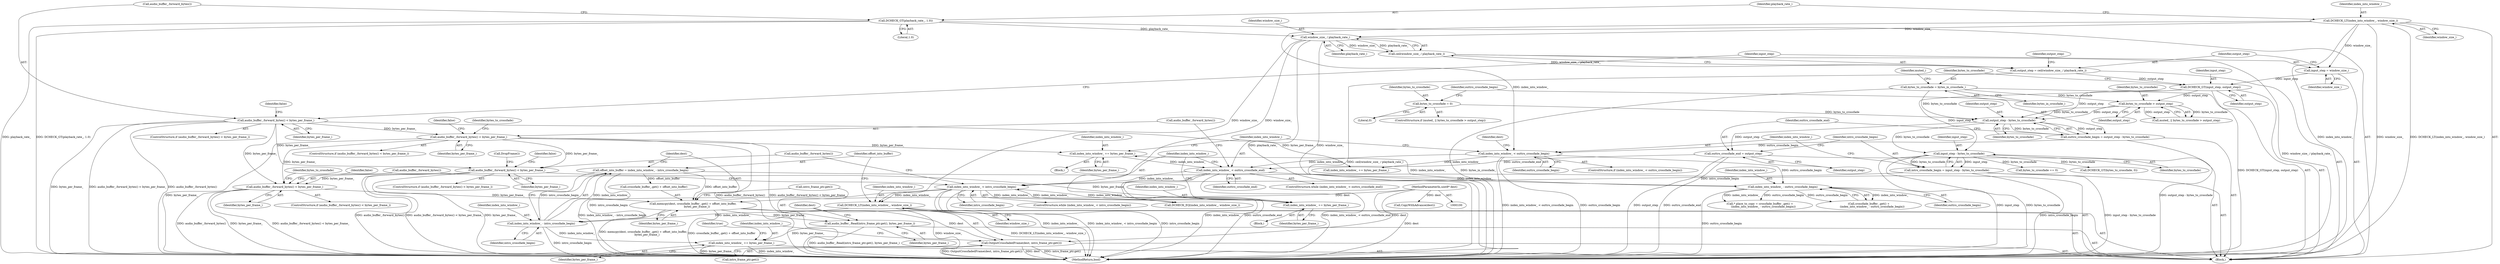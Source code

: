 digraph "1_Chrome_802ecdb9cee0d66fe546bdf24e98150f8f716ad8_0@API" {
"1000240" [label="(Call,memcpy(dest, crossfade_buffer_.get() + offset_into_buffer,\n         bytes_per_frame_))"];
"1000101" [label="(MethodParameterIn,uint8* dest)"];
"1000235" [label="(Call,offset_into_buffer = index_into_window_ - intro_crossfade_begin)"];
"1000237" [label="(Call,index_into_window_ - intro_crossfade_begin)"];
"1000231" [label="(Call,DCHECK_LT(index_into_window_, window_size_))"];
"1000201" [label="(Call,index_into_window_ < intro_crossfade_begin)"];
"1000212" [label="(Call,index_into_window_ += bytes_per_frame_)"];
"1000206" [label="(Call,audio_buffer_.forward_bytes() < bytes_per_frame_)"];
"1000110" [label="(Call,audio_buffer_.forward_bytes() < bytes_per_frame_)"];
"1000179" [label="(Call,audio_buffer_.forward_bytes() < bytes_per_frame_)"];
"1000174" [label="(Call,index_into_window_ < outtro_crossfade_end)"];
"1000162" [label="(Call,index_into_window_ < outtro_crossfade_begin)"];
"1000103" [label="(Call,DCHECK_LT(index_into_window_, window_size_))"];
"1000146" [label="(Call,outtro_crossfade_begin = output_step - bytes_to_crossfade)"];
"1000148" [label="(Call,output_step - bytes_to_crossfade)"];
"1000139" [label="(Call,bytes_to_crossfade > output_step)"];
"1000133" [label="(Call,bytes_to_crossfade = bytes_in_crossfade_)"];
"1000129" [label="(Call,DCHECK_GT(input_step, output_step))"];
"1000116" [label="(Call,input_step = window_size_)"];
"1000120" [label="(Call,output_step = ceil(window_size_ / playback_rate_))"];
"1000122" [label="(Call,ceil(window_size_ / playback_rate_))"];
"1000123" [label="(Call,window_size_ / playback_rate_)"];
"1000106" [label="(Call,DCHECK_GT(playback_rate_, 1.0))"];
"1000142" [label="(Call,bytes_to_crossfade = 0)"];
"1000197" [label="(Call,index_into_window_ += bytes_per_frame_)"];
"1000192" [label="(Call,index_into_window_ - outtro_crossfade_begin)"];
"1000152" [label="(Call,outtro_crossfade_end = output_step)"];
"1000156" [label="(Call,intro_crossfade_begin = input_step - bytes_to_crossfade)"];
"1000158" [label="(Call,input_step - bytes_to_crossfade)"];
"1000216" [label="(Call,audio_buffer_.forward_bytes() < bytes_per_frame_)"];
"1000247" [label="(Call,audio_buffer_.Read(intro_frame_ptr.get(), bytes_per_frame_))"];
"1000253" [label="(Call,index_into_window_ += bytes_per_frame_)"];
"1000250" [label="(Call,OutputCrossfadedFrame(dest, intro_frame_ptr.get()))"];
"1000135" [label="(Identifier,bytes_in_crossfade_)"];
"1000150" [label="(Identifier,bytes_to_crossfade)"];
"1000249" [label="(Identifier,bytes_per_frame_)"];
"1000156" [label="(Call,intro_crossfade_begin = input_step - bytes_to_crossfade)"];
"1000245" [label="(Identifier,bytes_per_frame_)"];
"1000163" [label="(Identifier,index_into_window_)"];
"1000116" [label="(Call,input_step = window_size_)"];
"1000161" [label="(ControlStructure,if (index_into_window_ < outtro_crossfade_begin))"];
"1000257" [label="(Identifier,true)"];
"1000250" [label="(Call,OutputCrossfadedFrame(dest, intro_frame_ptr.get()))"];
"1000213" [label="(Identifier,index_into_window_)"];
"1000176" [label="(Identifier,outtro_crossfade_end)"];
"1000199" [label="(Identifier,bytes_per_frame_)"];
"1000232" [label="(Identifier,index_into_window_)"];
"1000179" [label="(Call,audio_buffer_.forward_bytes() < bytes_per_frame_)"];
"1000192" [label="(Call,index_into_window_ - outtro_crossfade_begin)"];
"1000107" [label="(Identifier,playback_rate_)"];
"1000125" [label="(Identifier,playback_rate_)"];
"1000143" [label="(Identifier,bytes_to_crossfade)"];
"1000154" [label="(Identifier,output_step)"];
"1000254" [label="(Identifier,index_into_window_)"];
"1000134" [label="(Identifier,bytes_to_crossfade)"];
"1000239" [label="(Identifier,intro_crossfade_begin)"];
"1000222" [label="(Call,bytes_to_crossfade == 0)"];
"1000147" [label="(Identifier,outtro_crossfade_begin)"];
"1000183" [label="(Identifier,false)"];
"1000101" [label="(MethodParameterIn,uint8* dest)"];
"1000212" [label="(Call,index_into_window_ += bytes_per_frame_)"];
"1000118" [label="(Identifier,window_size_)"];
"1000123" [label="(Call,window_size_ / playback_rate_)"];
"1000185" [label="(Identifier,bytes_to_crossfade)"];
"1000166" [label="(Call,CopyWithAdvance(dest))"];
"1000104" [label="(Identifier,index_into_window_)"];
"1000142" [label="(Call,bytes_to_crossfade = 0)"];
"1000177" [label="(Block,)"];
"1000203" [label="(Identifier,intro_crossfade_begin)"];
"1000211" [label="(Call,DropFrame())"];
"1000148" [label="(Call,output_step - bytes_to_crossfade)"];
"1000236" [label="(Identifier,offset_into_buffer)"];
"1000140" [label="(Identifier,bytes_to_crossfade)"];
"1000167" [label="(Identifier,dest)"];
"1000205" [label="(ControlStructure,if (audio_buffer_.forward_bytes() < bytes_per_frame_))"];
"1000131" [label="(Identifier,output_step)"];
"1000174" [label="(Call,index_into_window_ < outtro_crossfade_end)"];
"1000149" [label="(Identifier,output_step)"];
"1000164" [label="(Identifier,outtro_crossfade_begin)"];
"1000184" [label="(Call,DCHECK_GT(bytes_to_crossfade, 0))"];
"1000190" [label="(Call,crossfade_buffer_.get() +\n        (index_into_window_ - outtro_crossfade_begin))"];
"1000141" [label="(Identifier,output_step)"];
"1000233" [label="(Identifier,window_size_)"];
"1000139" [label="(Call,bytes_to_crossfade > output_step)"];
"1000207" [label="(Call,audio_buffer_.forward_bytes())"];
"1000235" [label="(Call,offset_into_buffer = index_into_window_ - intro_crossfade_begin)"];
"1000237" [label="(Call,index_into_window_ - intro_crossfade_begin)"];
"1000231" [label="(Call,DCHECK_LT(index_into_window_, window_size_))"];
"1000117" [label="(Identifier,input_step)"];
"1000251" [label="(Identifier,dest)"];
"1000160" [label="(Identifier,bytes_to_crossfade)"];
"1000240" [label="(Call,memcpy(dest, crossfade_buffer_.get() + offset_into_buffer,\n         bytes_per_frame_))"];
"1000217" [label="(Call,audio_buffer_.forward_bytes())"];
"1000157" [label="(Identifier,intro_crossfade_begin)"];
"1000138" [label="(Identifier,muted_)"];
"1000103" [label="(Call,DCHECK_LT(index_into_window_, window_size_))"];
"1000129" [label="(Call,DCHECK_GT(input_step, output_step))"];
"1000128" [label="(Identifier,output_step)"];
"1000158" [label="(Call,input_step - bytes_to_crossfade)"];
"1000111" [label="(Call,audio_buffer_.forward_bytes())"];
"1000215" [label="(ControlStructure,if (audio_buffer_.forward_bytes() < bytes_per_frame_))"];
"1000201" [label="(Call,index_into_window_ < intro_crossfade_begin)"];
"1000122" [label="(Call,ceil(window_size_ / playback_rate_))"];
"1000130" [label="(Identifier,input_step)"];
"1000247" [label="(Call,audio_buffer_.Read(intro_frame_ptr.get(), bytes_per_frame_))"];
"1000109" [label="(ControlStructure,if (audio_buffer_.forward_bytes() < bytes_per_frame_))"];
"1000136" [label="(ControlStructure,if (muted_ || bytes_to_crossfade > output_step))"];
"1000168" [label="(Call,index_into_window_ += bytes_per_frame_)"];
"1000188" [label="(Call,* place_to_copy = crossfade_buffer_.get() +\n        (index_into_window_ - outtro_crossfade_begin))"];
"1000200" [label="(ControlStructure,while (index_into_window_ < intro_crossfade_begin))"];
"1000181" [label="(Identifier,bytes_per_frame_)"];
"1000206" [label="(Call,audio_buffer_.forward_bytes() < bytes_per_frame_)"];
"1000159" [label="(Identifier,input_step)"];
"1000121" [label="(Identifier,output_step)"];
"1000110" [label="(Call,audio_buffer_.forward_bytes() < bytes_per_frame_)"];
"1000112" [label="(Identifier,bytes_per_frame_)"];
"1000220" [label="(Identifier,false)"];
"1000153" [label="(Identifier,outtro_crossfade_end)"];
"1000218" [label="(Identifier,bytes_per_frame_)"];
"1000180" [label="(Call,audio_buffer_.forward_bytes())"];
"1000223" [label="(Identifier,bytes_to_crossfade)"];
"1000253" [label="(Call,index_into_window_ += bytes_per_frame_)"];
"1000120" [label="(Call,output_step = ceil(window_size_ / playback_rate_))"];
"1000144" [label="(Literal,0)"];
"1000137" [label="(Call,muted_ || bytes_to_crossfade > output_step)"];
"1000124" [label="(Identifier,window_size_)"];
"1000202" [label="(Identifier,index_into_window_)"];
"1000248" [label="(Call,intro_frame_ptr.get())"];
"1000198" [label="(Identifier,index_into_window_)"];
"1000197" [label="(Call,index_into_window_ += bytes_per_frame_)"];
"1000146" [label="(Call,outtro_crossfade_begin = output_step - bytes_to_crossfade)"];
"1000175" [label="(Identifier,index_into_window_)"];
"1000162" [label="(Call,index_into_window_ < outtro_crossfade_begin)"];
"1000194" [label="(Identifier,outtro_crossfade_begin)"];
"1000108" [label="(Literal,1.0)"];
"1000204" [label="(Block,)"];
"1000214" [label="(Identifier,bytes_per_frame_)"];
"1000216" [label="(Call,audio_buffer_.forward_bytes() < bytes_per_frame_)"];
"1000242" [label="(Call,crossfade_buffer_.get() + offset_into_buffer)"];
"1000210" [label="(Identifier,false)"];
"1000258" [label="(MethodReturn,bool)"];
"1000133" [label="(Call,bytes_to_crossfade = bytes_in_crossfade_)"];
"1000102" [label="(Block,)"];
"1000178" [label="(ControlStructure,if (audio_buffer_.forward_bytes() < bytes_per_frame_))"];
"1000173" [label="(ControlStructure,while (index_into_window_ < outtro_crossfade_end))"];
"1000241" [label="(Identifier,dest)"];
"1000208" [label="(Identifier,bytes_per_frame_)"];
"1000114" [label="(Identifier,false)"];
"1000238" [label="(Identifier,index_into_window_)"];
"1000105" [label="(Identifier,window_size_)"];
"1000193" [label="(Identifier,index_into_window_)"];
"1000152" [label="(Call,outtro_crossfade_end = output_step)"];
"1000252" [label="(Call,intro_frame_ptr.get())"];
"1000106" [label="(Call,DCHECK_GT(playback_rate_, 1.0))"];
"1000226" [label="(Call,DCHECK_EQ(index_into_window_, window_size_))"];
"1000255" [label="(Identifier,bytes_per_frame_)"];
"1000240" -> "1000102"  [label="AST: "];
"1000240" -> "1000245"  [label="CFG: "];
"1000241" -> "1000240"  [label="AST: "];
"1000242" -> "1000240"  [label="AST: "];
"1000245" -> "1000240"  [label="AST: "];
"1000248" -> "1000240"  [label="CFG: "];
"1000240" -> "1000258"  [label="DDG: memcpy(dest, crossfade_buffer_.get() + offset_into_buffer,\n         bytes_per_frame_)"];
"1000240" -> "1000258"  [label="DDG: crossfade_buffer_.get() + offset_into_buffer"];
"1000101" -> "1000240"  [label="DDG: dest"];
"1000235" -> "1000240"  [label="DDG: offset_into_buffer"];
"1000216" -> "1000240"  [label="DDG: bytes_per_frame_"];
"1000240" -> "1000247"  [label="DDG: bytes_per_frame_"];
"1000240" -> "1000250"  [label="DDG: dest"];
"1000101" -> "1000100"  [label="AST: "];
"1000101" -> "1000258"  [label="DDG: dest"];
"1000101" -> "1000166"  [label="DDG: dest"];
"1000101" -> "1000250"  [label="DDG: dest"];
"1000235" -> "1000102"  [label="AST: "];
"1000235" -> "1000237"  [label="CFG: "];
"1000236" -> "1000235"  [label="AST: "];
"1000237" -> "1000235"  [label="AST: "];
"1000241" -> "1000235"  [label="CFG: "];
"1000235" -> "1000258"  [label="DDG: index_into_window_ - intro_crossfade_begin"];
"1000237" -> "1000235"  [label="DDG: index_into_window_"];
"1000237" -> "1000235"  [label="DDG: intro_crossfade_begin"];
"1000235" -> "1000242"  [label="DDG: offset_into_buffer"];
"1000237" -> "1000239"  [label="CFG: "];
"1000238" -> "1000237"  [label="AST: "];
"1000239" -> "1000237"  [label="AST: "];
"1000237" -> "1000258"  [label="DDG: intro_crossfade_begin"];
"1000231" -> "1000237"  [label="DDG: index_into_window_"];
"1000201" -> "1000237"  [label="DDG: intro_crossfade_begin"];
"1000237" -> "1000253"  [label="DDG: index_into_window_"];
"1000231" -> "1000102"  [label="AST: "];
"1000231" -> "1000233"  [label="CFG: "];
"1000232" -> "1000231"  [label="AST: "];
"1000233" -> "1000231"  [label="AST: "];
"1000236" -> "1000231"  [label="CFG: "];
"1000231" -> "1000258"  [label="DDG: DCHECK_LT(index_into_window_, window_size_)"];
"1000231" -> "1000258"  [label="DDG: window_size_"];
"1000201" -> "1000231"  [label="DDG: index_into_window_"];
"1000123" -> "1000231"  [label="DDG: window_size_"];
"1000201" -> "1000200"  [label="AST: "];
"1000201" -> "1000203"  [label="CFG: "];
"1000202" -> "1000201"  [label="AST: "];
"1000203" -> "1000201"  [label="AST: "];
"1000207" -> "1000201"  [label="CFG: "];
"1000217" -> "1000201"  [label="CFG: "];
"1000201" -> "1000258"  [label="DDG: index_into_window_ < intro_crossfade_begin"];
"1000201" -> "1000258"  [label="DDG: intro_crossfade_begin"];
"1000201" -> "1000258"  [label="DDG: index_into_window_"];
"1000212" -> "1000201"  [label="DDG: index_into_window_"];
"1000174" -> "1000201"  [label="DDG: index_into_window_"];
"1000156" -> "1000201"  [label="DDG: intro_crossfade_begin"];
"1000201" -> "1000212"  [label="DDG: index_into_window_"];
"1000201" -> "1000226"  [label="DDG: index_into_window_"];
"1000212" -> "1000204"  [label="AST: "];
"1000212" -> "1000214"  [label="CFG: "];
"1000213" -> "1000212"  [label="AST: "];
"1000214" -> "1000212"  [label="AST: "];
"1000202" -> "1000212"  [label="CFG: "];
"1000206" -> "1000212"  [label="DDG: bytes_per_frame_"];
"1000206" -> "1000205"  [label="AST: "];
"1000206" -> "1000208"  [label="CFG: "];
"1000207" -> "1000206"  [label="AST: "];
"1000208" -> "1000206"  [label="AST: "];
"1000210" -> "1000206"  [label="CFG: "];
"1000211" -> "1000206"  [label="CFG: "];
"1000206" -> "1000258"  [label="DDG: audio_buffer_.forward_bytes() < bytes_per_frame_"];
"1000206" -> "1000258"  [label="DDG: bytes_per_frame_"];
"1000206" -> "1000258"  [label="DDG: audio_buffer_.forward_bytes()"];
"1000110" -> "1000206"  [label="DDG: bytes_per_frame_"];
"1000179" -> "1000206"  [label="DDG: bytes_per_frame_"];
"1000206" -> "1000216"  [label="DDG: bytes_per_frame_"];
"1000110" -> "1000109"  [label="AST: "];
"1000110" -> "1000112"  [label="CFG: "];
"1000111" -> "1000110"  [label="AST: "];
"1000112" -> "1000110"  [label="AST: "];
"1000114" -> "1000110"  [label="CFG: "];
"1000117" -> "1000110"  [label="CFG: "];
"1000110" -> "1000258"  [label="DDG: bytes_per_frame_"];
"1000110" -> "1000258"  [label="DDG: audio_buffer_.forward_bytes() < bytes_per_frame_"];
"1000110" -> "1000258"  [label="DDG: audio_buffer_.forward_bytes()"];
"1000110" -> "1000168"  [label="DDG: bytes_per_frame_"];
"1000110" -> "1000179"  [label="DDG: bytes_per_frame_"];
"1000110" -> "1000216"  [label="DDG: bytes_per_frame_"];
"1000179" -> "1000178"  [label="AST: "];
"1000179" -> "1000181"  [label="CFG: "];
"1000180" -> "1000179"  [label="AST: "];
"1000181" -> "1000179"  [label="AST: "];
"1000183" -> "1000179"  [label="CFG: "];
"1000185" -> "1000179"  [label="CFG: "];
"1000179" -> "1000258"  [label="DDG: bytes_per_frame_"];
"1000179" -> "1000258"  [label="DDG: audio_buffer_.forward_bytes() < bytes_per_frame_"];
"1000179" -> "1000258"  [label="DDG: audio_buffer_.forward_bytes()"];
"1000179" -> "1000197"  [label="DDG: bytes_per_frame_"];
"1000179" -> "1000216"  [label="DDG: bytes_per_frame_"];
"1000174" -> "1000173"  [label="AST: "];
"1000174" -> "1000176"  [label="CFG: "];
"1000175" -> "1000174"  [label="AST: "];
"1000176" -> "1000174"  [label="AST: "];
"1000180" -> "1000174"  [label="CFG: "];
"1000202" -> "1000174"  [label="CFG: "];
"1000174" -> "1000258"  [label="DDG: outtro_crossfade_end"];
"1000174" -> "1000258"  [label="DDG: index_into_window_ < outtro_crossfade_end"];
"1000174" -> "1000258"  [label="DDG: index_into_window_"];
"1000162" -> "1000174"  [label="DDG: index_into_window_"];
"1000197" -> "1000174"  [label="DDG: index_into_window_"];
"1000152" -> "1000174"  [label="DDG: outtro_crossfade_end"];
"1000174" -> "1000192"  [label="DDG: index_into_window_"];
"1000162" -> "1000161"  [label="AST: "];
"1000162" -> "1000164"  [label="CFG: "];
"1000163" -> "1000162"  [label="AST: "];
"1000164" -> "1000162"  [label="AST: "];
"1000167" -> "1000162"  [label="CFG: "];
"1000175" -> "1000162"  [label="CFG: "];
"1000162" -> "1000258"  [label="DDG: outtro_crossfade_begin"];
"1000162" -> "1000258"  [label="DDG: index_into_window_ < outtro_crossfade_begin"];
"1000103" -> "1000162"  [label="DDG: index_into_window_"];
"1000146" -> "1000162"  [label="DDG: outtro_crossfade_begin"];
"1000162" -> "1000168"  [label="DDG: index_into_window_"];
"1000162" -> "1000192"  [label="DDG: outtro_crossfade_begin"];
"1000103" -> "1000102"  [label="AST: "];
"1000103" -> "1000105"  [label="CFG: "];
"1000104" -> "1000103"  [label="AST: "];
"1000105" -> "1000103"  [label="AST: "];
"1000107" -> "1000103"  [label="CFG: "];
"1000103" -> "1000258"  [label="DDG: index_into_window_"];
"1000103" -> "1000258"  [label="DDG: window_size_"];
"1000103" -> "1000258"  [label="DDG: DCHECK_LT(index_into_window_, window_size_)"];
"1000103" -> "1000116"  [label="DDG: window_size_"];
"1000103" -> "1000123"  [label="DDG: window_size_"];
"1000146" -> "1000102"  [label="AST: "];
"1000146" -> "1000148"  [label="CFG: "];
"1000147" -> "1000146"  [label="AST: "];
"1000148" -> "1000146"  [label="AST: "];
"1000153" -> "1000146"  [label="CFG: "];
"1000146" -> "1000258"  [label="DDG: output_step - bytes_to_crossfade"];
"1000148" -> "1000146"  [label="DDG: output_step"];
"1000148" -> "1000146"  [label="DDG: bytes_to_crossfade"];
"1000148" -> "1000150"  [label="CFG: "];
"1000149" -> "1000148"  [label="AST: "];
"1000150" -> "1000148"  [label="AST: "];
"1000139" -> "1000148"  [label="DDG: output_step"];
"1000139" -> "1000148"  [label="DDG: bytes_to_crossfade"];
"1000129" -> "1000148"  [label="DDG: output_step"];
"1000133" -> "1000148"  [label="DDG: bytes_to_crossfade"];
"1000142" -> "1000148"  [label="DDG: bytes_to_crossfade"];
"1000148" -> "1000152"  [label="DDG: output_step"];
"1000148" -> "1000158"  [label="DDG: bytes_to_crossfade"];
"1000139" -> "1000137"  [label="AST: "];
"1000139" -> "1000141"  [label="CFG: "];
"1000140" -> "1000139"  [label="AST: "];
"1000141" -> "1000139"  [label="AST: "];
"1000137" -> "1000139"  [label="CFG: "];
"1000139" -> "1000137"  [label="DDG: bytes_to_crossfade"];
"1000139" -> "1000137"  [label="DDG: output_step"];
"1000133" -> "1000139"  [label="DDG: bytes_to_crossfade"];
"1000129" -> "1000139"  [label="DDG: output_step"];
"1000133" -> "1000102"  [label="AST: "];
"1000133" -> "1000135"  [label="CFG: "];
"1000134" -> "1000133"  [label="AST: "];
"1000135" -> "1000133"  [label="AST: "];
"1000138" -> "1000133"  [label="CFG: "];
"1000133" -> "1000258"  [label="DDG: bytes_in_crossfade_"];
"1000129" -> "1000102"  [label="AST: "];
"1000129" -> "1000131"  [label="CFG: "];
"1000130" -> "1000129"  [label="AST: "];
"1000131" -> "1000129"  [label="AST: "];
"1000134" -> "1000129"  [label="CFG: "];
"1000129" -> "1000258"  [label="DDG: DCHECK_GT(input_step, output_step)"];
"1000116" -> "1000129"  [label="DDG: input_step"];
"1000120" -> "1000129"  [label="DDG: output_step"];
"1000129" -> "1000158"  [label="DDG: input_step"];
"1000116" -> "1000102"  [label="AST: "];
"1000116" -> "1000118"  [label="CFG: "];
"1000117" -> "1000116"  [label="AST: "];
"1000118" -> "1000116"  [label="AST: "];
"1000121" -> "1000116"  [label="CFG: "];
"1000120" -> "1000102"  [label="AST: "];
"1000120" -> "1000122"  [label="CFG: "];
"1000121" -> "1000120"  [label="AST: "];
"1000122" -> "1000120"  [label="AST: "];
"1000128" -> "1000120"  [label="CFG: "];
"1000120" -> "1000258"  [label="DDG: ceil(window_size_ / playback_rate_)"];
"1000122" -> "1000120"  [label="DDG: window_size_ / playback_rate_"];
"1000122" -> "1000123"  [label="CFG: "];
"1000123" -> "1000122"  [label="AST: "];
"1000122" -> "1000258"  [label="DDG: window_size_ / playback_rate_"];
"1000123" -> "1000122"  [label="DDG: window_size_"];
"1000123" -> "1000122"  [label="DDG: playback_rate_"];
"1000123" -> "1000125"  [label="CFG: "];
"1000124" -> "1000123"  [label="AST: "];
"1000125" -> "1000123"  [label="AST: "];
"1000123" -> "1000258"  [label="DDG: playback_rate_"];
"1000123" -> "1000258"  [label="DDG: window_size_"];
"1000106" -> "1000123"  [label="DDG: playback_rate_"];
"1000123" -> "1000226"  [label="DDG: window_size_"];
"1000106" -> "1000102"  [label="AST: "];
"1000106" -> "1000108"  [label="CFG: "];
"1000107" -> "1000106"  [label="AST: "];
"1000108" -> "1000106"  [label="AST: "];
"1000111" -> "1000106"  [label="CFG: "];
"1000106" -> "1000258"  [label="DDG: playback_rate_"];
"1000106" -> "1000258"  [label="DDG: DCHECK_GT(playback_rate_, 1.0)"];
"1000142" -> "1000136"  [label="AST: "];
"1000142" -> "1000144"  [label="CFG: "];
"1000143" -> "1000142"  [label="AST: "];
"1000144" -> "1000142"  [label="AST: "];
"1000147" -> "1000142"  [label="CFG: "];
"1000197" -> "1000177"  [label="AST: "];
"1000197" -> "1000199"  [label="CFG: "];
"1000198" -> "1000197"  [label="AST: "];
"1000199" -> "1000197"  [label="AST: "];
"1000175" -> "1000197"  [label="CFG: "];
"1000192" -> "1000197"  [label="DDG: index_into_window_"];
"1000192" -> "1000190"  [label="AST: "];
"1000192" -> "1000194"  [label="CFG: "];
"1000193" -> "1000192"  [label="AST: "];
"1000194" -> "1000192"  [label="AST: "];
"1000190" -> "1000192"  [label="CFG: "];
"1000192" -> "1000258"  [label="DDG: outtro_crossfade_begin"];
"1000192" -> "1000188"  [label="DDG: index_into_window_"];
"1000192" -> "1000188"  [label="DDG: outtro_crossfade_begin"];
"1000192" -> "1000190"  [label="DDG: index_into_window_"];
"1000192" -> "1000190"  [label="DDG: outtro_crossfade_begin"];
"1000152" -> "1000102"  [label="AST: "];
"1000152" -> "1000154"  [label="CFG: "];
"1000153" -> "1000152"  [label="AST: "];
"1000154" -> "1000152"  [label="AST: "];
"1000157" -> "1000152"  [label="CFG: "];
"1000152" -> "1000258"  [label="DDG: outtro_crossfade_end"];
"1000152" -> "1000258"  [label="DDG: output_step"];
"1000156" -> "1000102"  [label="AST: "];
"1000156" -> "1000158"  [label="CFG: "];
"1000157" -> "1000156"  [label="AST: "];
"1000158" -> "1000156"  [label="AST: "];
"1000163" -> "1000156"  [label="CFG: "];
"1000156" -> "1000258"  [label="DDG: intro_crossfade_begin"];
"1000156" -> "1000258"  [label="DDG: input_step - bytes_to_crossfade"];
"1000158" -> "1000156"  [label="DDG: input_step"];
"1000158" -> "1000156"  [label="DDG: bytes_to_crossfade"];
"1000158" -> "1000160"  [label="CFG: "];
"1000159" -> "1000158"  [label="AST: "];
"1000160" -> "1000158"  [label="AST: "];
"1000158" -> "1000258"  [label="DDG: input_step"];
"1000158" -> "1000258"  [label="DDG: bytes_to_crossfade"];
"1000158" -> "1000184"  [label="DDG: bytes_to_crossfade"];
"1000158" -> "1000222"  [label="DDG: bytes_to_crossfade"];
"1000216" -> "1000215"  [label="AST: "];
"1000216" -> "1000218"  [label="CFG: "];
"1000217" -> "1000216"  [label="AST: "];
"1000218" -> "1000216"  [label="AST: "];
"1000220" -> "1000216"  [label="CFG: "];
"1000223" -> "1000216"  [label="CFG: "];
"1000216" -> "1000258"  [label="DDG: audio_buffer_.forward_bytes() < bytes_per_frame_"];
"1000216" -> "1000258"  [label="DDG: audio_buffer_.forward_bytes()"];
"1000216" -> "1000258"  [label="DDG: bytes_per_frame_"];
"1000247" -> "1000102"  [label="AST: "];
"1000247" -> "1000249"  [label="CFG: "];
"1000248" -> "1000247"  [label="AST: "];
"1000249" -> "1000247"  [label="AST: "];
"1000251" -> "1000247"  [label="CFG: "];
"1000247" -> "1000258"  [label="DDG: audio_buffer_.Read(intro_frame_ptr.get(), bytes_per_frame_)"];
"1000247" -> "1000253"  [label="DDG: bytes_per_frame_"];
"1000253" -> "1000102"  [label="AST: "];
"1000253" -> "1000255"  [label="CFG: "];
"1000254" -> "1000253"  [label="AST: "];
"1000255" -> "1000253"  [label="AST: "];
"1000257" -> "1000253"  [label="CFG: "];
"1000253" -> "1000258"  [label="DDG: bytes_per_frame_"];
"1000253" -> "1000258"  [label="DDG: index_into_window_"];
"1000250" -> "1000102"  [label="AST: "];
"1000250" -> "1000252"  [label="CFG: "];
"1000251" -> "1000250"  [label="AST: "];
"1000252" -> "1000250"  [label="AST: "];
"1000254" -> "1000250"  [label="CFG: "];
"1000250" -> "1000258"  [label="DDG: dest"];
"1000250" -> "1000258"  [label="DDG: intro_frame_ptr.get()"];
"1000250" -> "1000258"  [label="DDG: OutputCrossfadedFrame(dest, intro_frame_ptr.get())"];
}
